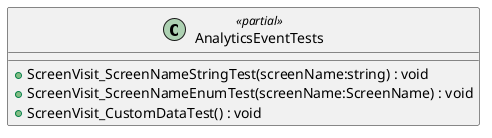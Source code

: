 @startuml
class AnalyticsEventTests <<partial>> {
    + ScreenVisit_ScreenNameStringTest(screenName:string) : void
    + ScreenVisit_ScreenNameEnumTest(screenName:ScreenName) : void
    + ScreenVisit_CustomDataTest() : void
}
@enduml

